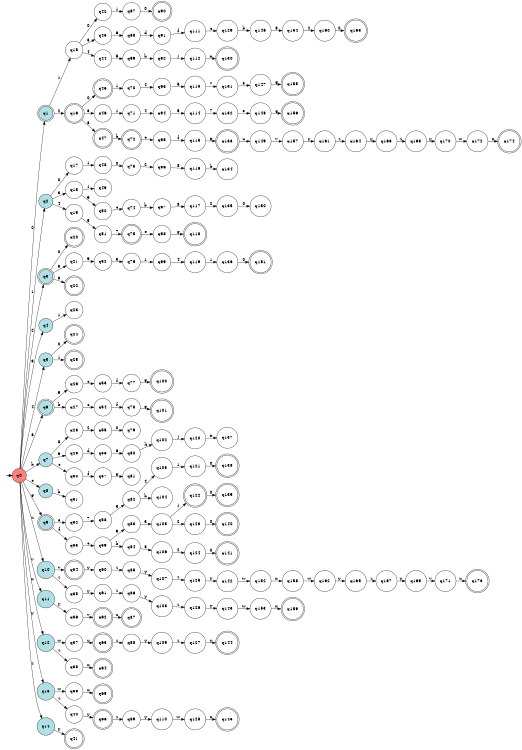 digraph APTAALF {
__start0 [style = invis, shape = none, label = "", width = 0, height = 0];

rankdir=LR;
size="8,5";

s0 [style="filled", color="black", fillcolor="#ff817b" shape="circle", label="q0"];
s1 [style="rounded,filled", color="black", fillcolor="powderblue" shape="doublecircle", label="q1"];
s2 [style="filled", color="black", fillcolor="powderblue" shape="circle", label="q2"];
s3 [style="rounded,filled", color="black", fillcolor="powderblue" shape="doublecircle", label="q3"];
s4 [style="filled", color="black", fillcolor="powderblue" shape="circle", label="q4"];
s5 [style="filled", color="black", fillcolor="powderblue" shape="circle", label="q5"];
s6 [style="rounded,filled", color="black", fillcolor="powderblue" shape="doublecircle", label="q6"];
s7 [style="filled", color="black", fillcolor="powderblue" shape="circle", label="q7"];
s8 [style="filled", color="black", fillcolor="powderblue" shape="circle", label="q8"];
s9 [style="rounded,filled", color="black", fillcolor="powderblue" shape="doublecircle", label="q9"];
s10 [style="filled", color="black", fillcolor="powderblue" shape="circle", label="q10"];
s11 [style="filled", color="black", fillcolor="powderblue" shape="circle", label="q11"];
s12 [style="filled", color="black", fillcolor="powderblue" shape="circle", label="q12"];
s13 [style="filled", color="black", fillcolor="powderblue" shape="circle", label="q13"];
s14 [style="filled", color="black", fillcolor="powderblue" shape="circle", label="q14"];
s15 [style="filled", color="black", fillcolor="white" shape="circle", label="q15"];
s16 [style="rounded,filled", color="black", fillcolor="white" shape="doublecircle", label="q16"];
s17 [style="filled", color="black", fillcolor="white" shape="circle", label="q17"];
s18 [style="filled", color="black", fillcolor="white" shape="circle", label="q18"];
s19 [style="filled", color="black", fillcolor="white" shape="circle", label="q19"];
s20 [style="rounded,filled", color="black", fillcolor="white" shape="doublecircle", label="q20"];
s21 [style="filled", color="black", fillcolor="white" shape="circle", label="q21"];
s22 [style="rounded,filled", color="black", fillcolor="white" shape="doublecircle", label="q22"];
s23 [style="filled", color="black", fillcolor="white" shape="circle", label="q23"];
s24 [style="rounded,filled", color="black", fillcolor="white" shape="doublecircle", label="q24"];
s25 [style="rounded,filled", color="black", fillcolor="white" shape="doublecircle", label="q25"];
s26 [style="filled", color="black", fillcolor="white" shape="circle", label="q26"];
s27 [style="filled", color="black", fillcolor="white" shape="circle", label="q27"];
s28 [style="filled", color="black", fillcolor="white" shape="circle", label="q28"];
s29 [style="filled", color="black", fillcolor="white" shape="circle", label="q29"];
s30 [style="filled", color="black", fillcolor="white" shape="circle", label="q30"];
s31 [style="filled", color="black", fillcolor="white" shape="circle", label="q31"];
s32 [style="filled", color="black", fillcolor="white" shape="circle", label="q32"];
s33 [style="filled", color="black", fillcolor="white" shape="circle", label="q33"];
s34 [style="rounded,filled", color="black", fillcolor="white" shape="doublecircle", label="q34"];
s35 [style="filled", color="black", fillcolor="white" shape="circle", label="q35"];
s36 [style="filled", color="black", fillcolor="white" shape="circle", label="q36"];
s37 [style="filled", color="black", fillcolor="white" shape="circle", label="q37"];
s38 [style="filled", color="black", fillcolor="white" shape="circle", label="q38"];
s39 [style="filled", color="black", fillcolor="white" shape="circle", label="q39"];
s40 [style="filled", color="black", fillcolor="white" shape="circle", label="q40"];
s41 [style="rounded,filled", color="black", fillcolor="white" shape="doublecircle", label="q41"];
s42 [style="filled", color="black", fillcolor="white" shape="circle", label="q42"];
s43 [style="filled", color="black", fillcolor="white" shape="circle", label="q43"];
s44 [style="filled", color="black", fillcolor="white" shape="circle", label="q44"];
s45 [style="rounded,filled", color="black", fillcolor="white" shape="doublecircle", label="q45"];
s46 [style="filled", color="black", fillcolor="white" shape="circle", label="q46"];
s47 [style="rounded,filled", color="black", fillcolor="white" shape="doublecircle", label="q47"];
s48 [style="filled", color="black", fillcolor="white" shape="circle", label="q48"];
s49 [style="filled", color="black", fillcolor="white" shape="circle", label="q49"];
s50 [style="filled", color="black", fillcolor="white" shape="circle", label="q50"];
s51 [style="filled", color="black", fillcolor="white" shape="circle", label="q51"];
s52 [style="filled", color="black", fillcolor="white" shape="circle", label="q52"];
s53 [style="filled", color="black", fillcolor="white" shape="circle", label="q53"];
s54 [style="filled", color="black", fillcolor="white" shape="circle", label="q54"];
s55 [style="filled", color="black", fillcolor="white" shape="circle", label="q55"];
s56 [style="filled", color="black", fillcolor="white" shape="circle", label="q56"];
s57 [style="filled", color="black", fillcolor="white" shape="circle", label="q57"];
s58 [style="filled", color="black", fillcolor="white" shape="circle", label="q58"];
s59 [style="filled", color="black", fillcolor="white" shape="circle", label="q59"];
s60 [style="filled", color="black", fillcolor="white" shape="circle", label="q60"];
s61 [style="filled", color="black", fillcolor="white" shape="circle", label="q61"];
s62 [style="rounded,filled", color="black", fillcolor="white" shape="doublecircle", label="q62"];
s63 [style="rounded,filled", color="black", fillcolor="white" shape="doublecircle", label="q63"];
s64 [style="rounded,filled", color="black", fillcolor="white" shape="doublecircle", label="q64"];
s65 [style="rounded,filled", color="black", fillcolor="white" shape="doublecircle", label="q65"];
s66 [style="rounded,filled", color="black", fillcolor="white" shape="doublecircle", label="q66"];
s67 [style="filled", color="black", fillcolor="white" shape="circle", label="q67"];
s68 [style="filled", color="black", fillcolor="white" shape="circle", label="q68"];
s69 [style="filled", color="black", fillcolor="white" shape="circle", label="q69"];
s70 [style="filled", color="black", fillcolor="white" shape="circle", label="q70"];
s71 [style="filled", color="black", fillcolor="white" shape="circle", label="q71"];
s72 [style="rounded,filled", color="black", fillcolor="white" shape="doublecircle", label="q72"];
s73 [style="filled", color="black", fillcolor="white" shape="circle", label="q73"];
s74 [style="filled", color="black", fillcolor="white" shape="circle", label="q74"];
s75 [style="rounded,filled", color="black", fillcolor="white" shape="doublecircle", label="q75"];
s76 [style="filled", color="black", fillcolor="white" shape="circle", label="q76"];
s77 [style="filled", color="black", fillcolor="white" shape="circle", label="q77"];
s78 [style="filled", color="black", fillcolor="white" shape="circle", label="q78"];
s79 [style="filled", color="black", fillcolor="white" shape="circle", label="q79"];
s80 [style="filled", color="black", fillcolor="white" shape="circle", label="q80"];
s81 [style="filled", color="black", fillcolor="white" shape="circle", label="q81"];
s82 [style="filled", color="black", fillcolor="white" shape="circle", label="q82"];
s83 [style="filled", color="black", fillcolor="white" shape="circle", label="q83"];
s84 [style="filled", color="black", fillcolor="white" shape="circle", label="q84"];
s85 [style="filled", color="black", fillcolor="white" shape="circle", label="q85"];
s86 [style="filled", color="black", fillcolor="white" shape="circle", label="q86"];
s87 [style="rounded,filled", color="black", fillcolor="white" shape="doublecircle", label="q87"];
s88 [style="filled", color="black", fillcolor="white" shape="circle", label="q88"];
s89 [style="filled", color="black", fillcolor="white" shape="circle", label="q89"];
s90 [style="rounded,filled", color="black", fillcolor="white" shape="doublecircle", label="q90"];
s91 [style="filled", color="black", fillcolor="white" shape="circle", label="q91"];
s92 [style="filled", color="black", fillcolor="white" shape="circle", label="q92"];
s93 [style="filled", color="black", fillcolor="white" shape="circle", label="q93"];
s94 [style="filled", color="black", fillcolor="white" shape="circle", label="q94"];
s95 [style="filled", color="black", fillcolor="white" shape="circle", label="q95"];
s96 [style="filled", color="black", fillcolor="white" shape="circle", label="q96"];
s97 [style="filled", color="black", fillcolor="white" shape="circle", label="q97"];
s98 [style="filled", color="black", fillcolor="white" shape="circle", label="q98"];
s99 [style="filled", color="black", fillcolor="white" shape="circle", label="q99"];
s100 [style="rounded,filled", color="black", fillcolor="white" shape="doublecircle", label="q100"];
s101 [style="rounded,filled", color="black", fillcolor="white" shape="doublecircle", label="q101"];
s102 [style="filled", color="black", fillcolor="white" shape="circle", label="q102"];
s103 [style="filled", color="black", fillcolor="white" shape="circle", label="q103"];
s104 [style="filled", color="black", fillcolor="white" shape="circle", label="q104"];
s105 [style="filled", color="black", fillcolor="white" shape="circle", label="q105"];
s106 [style="filled", color="black", fillcolor="white" shape="circle", label="q106"];
s107 [style="filled", color="black", fillcolor="white" shape="circle", label="q107"];
s108 [style="filled", color="black", fillcolor="white" shape="circle", label="q108"];
s109 [style="filled", color="black", fillcolor="white" shape="circle", label="q109"];
s110 [style="filled", color="black", fillcolor="white" shape="circle", label="q110"];
s111 [style="filled", color="black", fillcolor="white" shape="circle", label="q111"];
s112 [style="filled", color="black", fillcolor="white" shape="circle", label="q112"];
s113 [style="filled", color="black", fillcolor="white" shape="circle", label="q113"];
s114 [style="filled", color="black", fillcolor="white" shape="circle", label="q114"];
s115 [style="filled", color="black", fillcolor="white" shape="circle", label="q115"];
s116 [style="filled", color="black", fillcolor="white" shape="circle", label="q116"];
s117 [style="filled", color="black", fillcolor="white" shape="circle", label="q117"];
s118 [style="rounded,filled", color="black", fillcolor="white" shape="doublecircle", label="q118"];
s119 [style="filled", color="black", fillcolor="white" shape="circle", label="q119"];
s120 [style="filled", color="black", fillcolor="white" shape="circle", label="q120"];
s121 [style="filled", color="black", fillcolor="white" shape="circle", label="q121"];
s122 [style="rounded,filled", color="black", fillcolor="white" shape="doublecircle", label="q122"];
s123 [style="filled", color="black", fillcolor="white" shape="circle", label="q123"];
s124 [style="filled", color="black", fillcolor="white" shape="circle", label="q124"];
s125 [style="filled", color="black", fillcolor="white" shape="circle", label="q125"];
s126 [style="filled", color="black", fillcolor="white" shape="circle", label="q126"];
s127 [style="filled", color="black", fillcolor="white" shape="circle", label="q127"];
s128 [style="filled", color="black", fillcolor="white" shape="circle", label="q128"];
s129 [style="filled", color="black", fillcolor="white" shape="circle", label="q129"];
s130 [style="rounded,filled", color="black", fillcolor="white" shape="doublecircle", label="q130"];
s131 [style="filled", color="black", fillcolor="white" shape="circle", label="q131"];
s132 [style="filled", color="black", fillcolor="white" shape="circle", label="q132"];
s133 [style="rounded,filled", color="black", fillcolor="white" shape="doublecircle", label="q133"];
s134 [style="filled", color="black", fillcolor="white" shape="circle", label="q134"];
s135 [style="filled", color="black", fillcolor="white" shape="circle", label="q135"];
s136 [style="filled", color="black", fillcolor="white" shape="circle", label="q136"];
s137 [style="filled", color="black", fillcolor="white" shape="circle", label="q137"];
s138 [style="rounded,filled", color="black", fillcolor="white" shape="doublecircle", label="q138"];
s139 [style="rounded,filled", color="black", fillcolor="white" shape="doublecircle", label="q139"];
s140 [style="rounded,filled", color="black", fillcolor="white" shape="doublecircle", label="q140"];
s141 [style="rounded,filled", color="black", fillcolor="white" shape="doublecircle", label="q141"];
s142 [style="filled", color="black", fillcolor="white" shape="circle", label="q142"];
s143 [style="filled", color="black", fillcolor="white" shape="circle", label="q143"];
s144 [style="rounded,filled", color="black", fillcolor="white" shape="doublecircle", label="q144"];
s145 [style="rounded,filled", color="black", fillcolor="white" shape="doublecircle", label="q145"];
s146 [style="filled", color="black", fillcolor="white" shape="circle", label="q146"];
s147 [style="filled", color="black", fillcolor="white" shape="circle", label="q147"];
s148 [style="filled", color="black", fillcolor="white" shape="circle", label="q148"];
s149 [style="filled", color="black", fillcolor="white" shape="circle", label="q149"];
s150 [style="filled", color="black", fillcolor="white" shape="circle", label="q150"];
s151 [style="rounded,filled", color="black", fillcolor="white" shape="doublecircle", label="q151"];
s152 [style="filled", color="black", fillcolor="white" shape="circle", label="q152"];
s153 [style="filled", color="black", fillcolor="white" shape="circle", label="q153"];
s154 [style="filled", color="black", fillcolor="white" shape="circle", label="q154"];
s155 [style="rounded,filled", color="black", fillcolor="white" shape="doublecircle", label="q155"];
s156 [style="rounded,filled", color="black", fillcolor="white" shape="doublecircle", label="q156"];
s157 [style="filled", color="black", fillcolor="white" shape="circle", label="q157"];
s158 [style="filled", color="black", fillcolor="white" shape="circle", label="q158"];
s159 [style="rounded,filled", color="black", fillcolor="white" shape="doublecircle", label="q159"];
s160 [style="filled", color="black", fillcolor="white" shape="circle", label="q160"];
s161 [style="filled", color="black", fillcolor="white" shape="circle", label="q161"];
s162 [style="filled", color="black", fillcolor="white" shape="circle", label="q162"];
s163 [style="rounded,filled", color="black", fillcolor="white" shape="doublecircle", label="q163"];
s164 [style="filled", color="black", fillcolor="white" shape="circle", label="q164"];
s165 [style="filled", color="black", fillcolor="white" shape="circle", label="q165"];
s166 [style="filled", color="black", fillcolor="white" shape="circle", label="q166"];
s167 [style="filled", color="black", fillcolor="white" shape="circle", label="q167"];
s168 [style="filled", color="black", fillcolor="white" shape="circle", label="q168"];
s169 [style="filled", color="black", fillcolor="white" shape="circle", label="q169"];
s170 [style="filled", color="black", fillcolor="white" shape="circle", label="q170"];
s171 [style="filled", color="black", fillcolor="white" shape="circle", label="q171"];
s172 [style="filled", color="black", fillcolor="white" shape="circle", label="q172"];
s173 [style="rounded,filled", color="black", fillcolor="white" shape="doublecircle", label="q173"];
s174 [style="rounded,filled", color="black", fillcolor="white" shape="doublecircle", label="q174"];
subgraph cluster_main { 
	graph [pad=".75", ranksep="0.15", nodesep="0.15"];
	 style=invis; 
	__start0 -> s0 [penwidth=2];
}
s0 -> s1 [label="0"];
s0 -> s2 [label="1"];
s0 -> s3 [label="2"];
s0 -> s4 [label="3"];
s0 -> s5 [label="4"];
s0 -> s6 [label="8"];
s0 -> s7 [label="b"];
s0 -> s8 [label="c"];
s0 -> s9 [label="g"];
s0 -> s10 [label="u"];
s0 -> s11 [label="v"];
s0 -> s12 [label="x"];
s0 -> s13 [label="y"];
s0 -> s14 [label="z"];
s1 -> s15 [label="1"];
s1 -> s16 [label="2"];
s2 -> s17 [label="0"];
s2 -> s18 [label="3"];
s2 -> s19 [label="4"];
s3 -> s20 [label="0"];
s3 -> s21 [label="3"];
s3 -> s22 [label="8"];
s4 -> s23 [label="1"];
s5 -> s24 [label="0"];
s5 -> s25 [label="1"];
s6 -> s26 [label="9"];
s6 -> s27 [label="b"];
s7 -> s28 [label="8"];
s7 -> s29 [label="9"];
s7 -> s30 [label="c"];
s8 -> s31 [label="b"];
s9 -> s32 [label="e"];
s9 -> s33 [label="f"];
s10 -> s34 [label="v"];
s10 -> s35 [label="z"];
s11 -> s36 [label="y"];
s12 -> s37 [label="w"];
s12 -> s38 [label="z"];
s13 -> s39 [label="w"];
s13 -> s40 [label="z"];
s14 -> s41 [label="y"];
s15 -> s42 [label="0"];
s15 -> s43 [label="3"];
s15 -> s44 [label="4"];
s16 -> s45 [label="0"];
s16 -> s46 [label="3"];
s16 -> s47 [label="8"];
s17 -> s48 [label="1"];
s18 -> s49 [label="1"];
s18 -> s50 [label="9"];
s19 -> s51 [label="5"];
s21 -> s52 [label="9"];
s26 -> s53 [label="c"];
s27 -> s54 [label="c"];
s28 -> s55 [label="2"];
s29 -> s56 [label="d"];
s30 -> s57 [label="f"];
s32 -> s58 [label="7"];
s33 -> s59 [label="c"];
s34 -> s60 [label="y"];
s35 -> s61 [label="y"];
s36 -> s62 [label="v"];
s37 -> s63 [label="y"];
s38 -> s64 [label="x"];
s39 -> s65 [label="x"];
s40 -> s66 [label="y"];
s42 -> s67 [label="1"];
s43 -> s68 [label="6"];
s44 -> s69 [label="5"];
s45 -> s70 [label="1"];
s46 -> s71 [label="1"];
s47 -> s72 [label="b"];
s48 -> s73 [label="0"];
s50 -> s74 [label="c"];
s51 -> s75 [label="7"];
s52 -> s76 [label="3"];
s53 -> s77 [label="f"];
s54 -> s78 [label="f"];
s55 -> s79 [label="0"];
s56 -> s80 [label="6"];
s57 -> s81 [label="g"];
s58 -> s82 [label="5"];
s59 -> s83 [label="9"];
s59 -> s84 [label="b"];
s60 -> s85 [label="z"];
s61 -> s86 [label="z"];
s62 -> s87 [label="u"];
s63 -> s88 [label="z"];
s66 -> s89 [label="z"];
s67 -> s90 [label="0"];
s68 -> s91 [label="d"];
s69 -> s92 [label="h"];
s70 -> s93 [label="4"];
s71 -> s94 [label="4"];
s72 -> s95 [label="c"];
s73 -> s96 [label="2"];
s74 -> s97 [label="b"];
s75 -> s98 [label="e"];
s76 -> s99 [label="1"];
s77 -> s100 [label="g"];
s78 -> s101 [label="g"];
s80 -> s102 [label="k"];
s82 -> s103 [label="4"];
s82 -> s104 [label="h"];
s83 -> s105 [label="3"];
s84 -> s106 [label="8"];
s85 -> s107 [label="y"];
s86 -> s108 [label="y"];
s88 -> s109 [label="y"];
s89 -> s110 [label="y"];
s91 -> s111 [label="f"];
s92 -> s112 [label="j"];
s93 -> s113 [label="5"];
s94 -> s114 [label="5"];
s95 -> s115 [label="f"];
s96 -> s116 [label="8"];
s97 -> s117 [label="8"];
s98 -> s118 [label="g"];
s99 -> s119 [label="4"];
s102 -> s120 [label="j"];
s103 -> s121 [label="1"];
s105 -> s122 [label="1"];
s105 -> s123 [label="2"];
s106 -> s124 [label="2"];
s107 -> s125 [label="z"];
s108 -> s126 [label="z"];
s109 -> s127 [label="z"];
s110 -> s128 [label="w"];
s111 -> s129 [label="c"];
s112 -> s130 [label="n"];
s113 -> s131 [label="7"];
s114 -> s132 [label="7"];
s115 -> s133 [label="g"];
s116 -> s134 [label="b"];
s117 -> s135 [label="2"];
s119 -> s136 [label="1"];
s120 -> s137 [label="n"];
s121 -> s138 [label="0"];
s122 -> s139 [label="0"];
s123 -> s140 [label="0"];
s124 -> s141 [label="0"];
s125 -> s142 [label="y"];
s126 -> s143 [label="y"];
s127 -> s144 [label="y"];
s128 -> s145 [label="x"];
s129 -> s146 [label="b"];
s131 -> s147 [label="e"];
s132 -> s148 [label="e"];
s133 -> s149 [label="u"];
s135 -> s150 [label="0"];
s136 -> s151 [label="0"];
s142 -> s152 [label="w"];
s143 -> s153 [label="w"];
s146 -> s154 [label="8"];
s147 -> s155 [label="g"];
s148 -> s156 [label="g"];
s149 -> s157 [label="v"];
s152 -> s158 [label="x"];
s153 -> s159 [label="x"];
s154 -> s160 [label="2"];
s157 -> s161 [label="y"];
s158 -> s162 [label="w"];
s160 -> s163 [label="0"];
s161 -> s164 [label="z"];
s162 -> s165 [label="y"];
s164 -> s166 [label="y"];
s165 -> s167 [label="z"];
s166 -> s168 [label="z"];
s167 -> s169 [label="y"];
s168 -> s170 [label="y"];
s169 -> s171 [label="v"];
s170 -> s172 [label="w"];
s171 -> s173 [label="u"];
s172 -> s174 [label="x"];

}